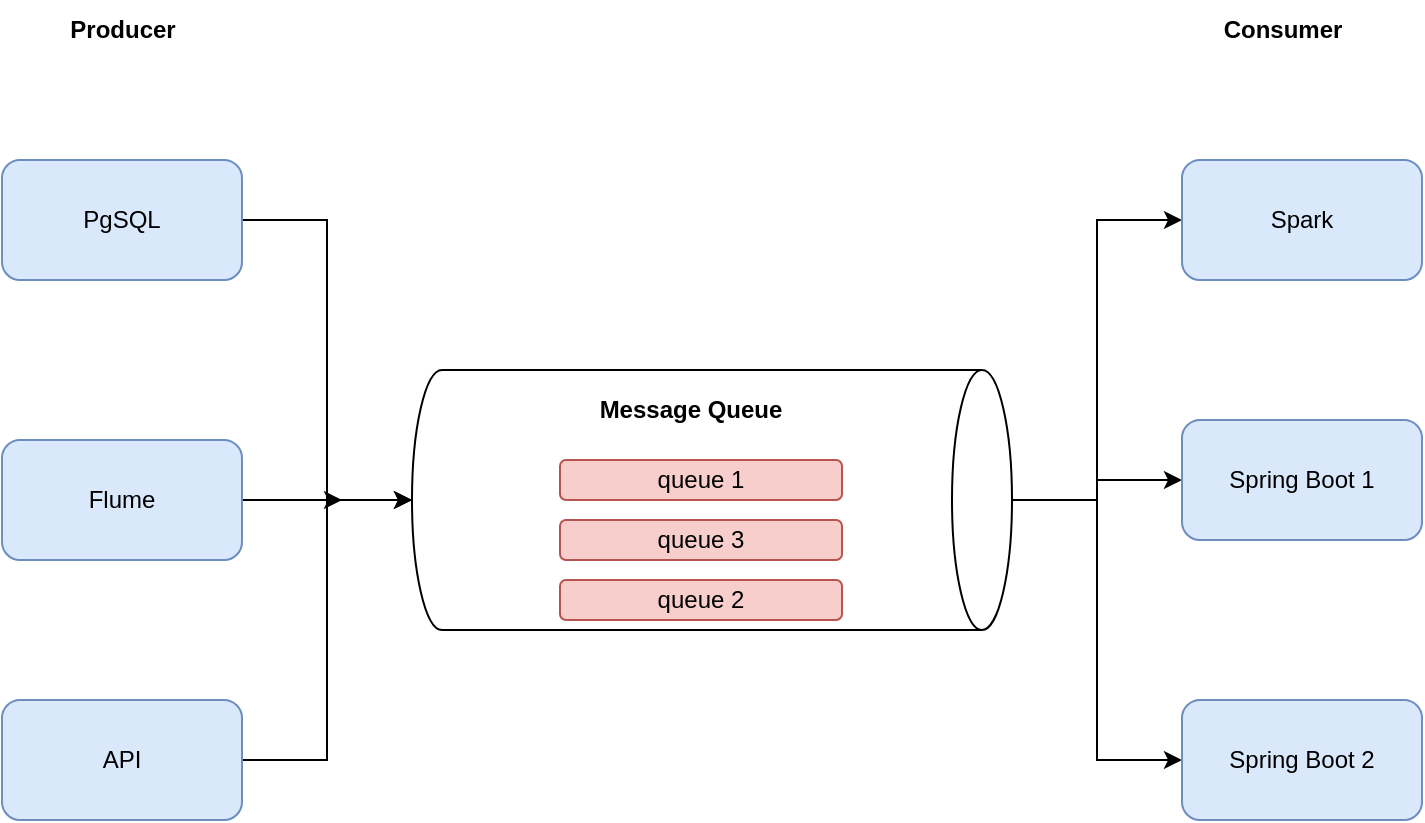 <mxfile version="20.2.7" type="github">
  <diagram id="8NPSMCzCiiRAJ7wZRFvI" name="第 1 页">
    <mxGraphModel dx="1338" dy="834" grid="1" gridSize="10" guides="1" tooltips="1" connect="1" arrows="1" fold="1" page="1" pageScale="1" pageWidth="827" pageHeight="1169" math="0" shadow="0">
      <root>
        <mxCell id="0" />
        <mxCell id="1" parent="0" />
        <mxCell id="GCgSAxmtCWEwhA5vh95y-15" style="edgeStyle=orthogonalEdgeStyle;rounded=0;orthogonalLoop=1;jettySize=auto;html=1;exitX=1;exitY=0.5;exitDx=0;exitDy=0;entryX=0.5;entryY=1;entryDx=0;entryDy=0;entryPerimeter=0;" edge="1" parent="1" source="GCgSAxmtCWEwhA5vh95y-1" target="GCgSAxmtCWEwhA5vh95y-4">
          <mxGeometry relative="1" as="geometry" />
        </mxCell>
        <mxCell id="GCgSAxmtCWEwhA5vh95y-1" value="PgSQL" style="rounded=1;whiteSpace=wrap;html=1;fillColor=#dae8fc;strokeColor=#6c8ebf;" vertex="1" parent="1">
          <mxGeometry x="70" y="220" width="120" height="60" as="geometry" />
        </mxCell>
        <mxCell id="GCgSAxmtCWEwhA5vh95y-16" style="edgeStyle=orthogonalEdgeStyle;rounded=0;orthogonalLoop=1;jettySize=auto;html=1;" edge="1" parent="1" source="GCgSAxmtCWEwhA5vh95y-2">
          <mxGeometry relative="1" as="geometry">
            <mxPoint x="240" y="390" as="targetPoint" />
          </mxGeometry>
        </mxCell>
        <mxCell id="GCgSAxmtCWEwhA5vh95y-2" value="Flume" style="rounded=1;whiteSpace=wrap;html=1;fillColor=#dae8fc;strokeColor=#6c8ebf;" vertex="1" parent="1">
          <mxGeometry x="70" y="360" width="120" height="60" as="geometry" />
        </mxCell>
        <mxCell id="GCgSAxmtCWEwhA5vh95y-17" style="edgeStyle=orthogonalEdgeStyle;rounded=0;orthogonalLoop=1;jettySize=auto;html=1;entryX=0.5;entryY=1;entryDx=0;entryDy=0;entryPerimeter=0;" edge="1" parent="1" source="GCgSAxmtCWEwhA5vh95y-3" target="GCgSAxmtCWEwhA5vh95y-4">
          <mxGeometry relative="1" as="geometry" />
        </mxCell>
        <mxCell id="GCgSAxmtCWEwhA5vh95y-3" value="API" style="rounded=1;whiteSpace=wrap;html=1;fillColor=#dae8fc;strokeColor=#6c8ebf;" vertex="1" parent="1">
          <mxGeometry x="70" y="490" width="120" height="60" as="geometry" />
        </mxCell>
        <mxCell id="GCgSAxmtCWEwhA5vh95y-18" style="edgeStyle=orthogonalEdgeStyle;rounded=0;orthogonalLoop=1;jettySize=auto;html=1;" edge="1" parent="1" source="GCgSAxmtCWEwhA5vh95y-4" target="GCgSAxmtCWEwhA5vh95y-10">
          <mxGeometry relative="1" as="geometry" />
        </mxCell>
        <mxCell id="GCgSAxmtCWEwhA5vh95y-19" style="edgeStyle=orthogonalEdgeStyle;rounded=0;orthogonalLoop=1;jettySize=auto;html=1;entryX=0;entryY=0.5;entryDx=0;entryDy=0;" edge="1" parent="1" source="GCgSAxmtCWEwhA5vh95y-4" target="GCgSAxmtCWEwhA5vh95y-9">
          <mxGeometry relative="1" as="geometry" />
        </mxCell>
        <mxCell id="GCgSAxmtCWEwhA5vh95y-20" style="edgeStyle=orthogonalEdgeStyle;rounded=0;orthogonalLoop=1;jettySize=auto;html=1;entryX=0;entryY=0.5;entryDx=0;entryDy=0;" edge="1" parent="1" source="GCgSAxmtCWEwhA5vh95y-4" target="GCgSAxmtCWEwhA5vh95y-12">
          <mxGeometry relative="1" as="geometry" />
        </mxCell>
        <mxCell id="GCgSAxmtCWEwhA5vh95y-4" value="" style="shape=cylinder3;whiteSpace=wrap;html=1;boundedLbl=1;backgroundOutline=1;size=15;rotation=90;" vertex="1" parent="1">
          <mxGeometry x="360" y="240" width="130" height="300" as="geometry" />
        </mxCell>
        <mxCell id="GCgSAxmtCWEwhA5vh95y-5" value="Message Queue" style="text;html=1;resizable=0;autosize=1;align=center;verticalAlign=middle;points=[];fillColor=none;strokeColor=none;rounded=0;fontStyle=1" vertex="1" parent="1">
          <mxGeometry x="359" y="330" width="110" height="30" as="geometry" />
        </mxCell>
        <mxCell id="GCgSAxmtCWEwhA5vh95y-6" value="queue 1" style="rounded=1;whiteSpace=wrap;html=1;fillColor=#f8cecc;strokeColor=#b85450;" vertex="1" parent="1">
          <mxGeometry x="349" y="370" width="141" height="20" as="geometry" />
        </mxCell>
        <mxCell id="GCgSAxmtCWEwhA5vh95y-7" value="queue 3" style="rounded=1;whiteSpace=wrap;html=1;fillColor=#f8cecc;strokeColor=#b85450;" vertex="1" parent="1">
          <mxGeometry x="349" y="400" width="141" height="20" as="geometry" />
        </mxCell>
        <mxCell id="GCgSAxmtCWEwhA5vh95y-8" value="queue 2" style="rounded=1;whiteSpace=wrap;html=1;fillColor=#f8cecc;strokeColor=#b85450;" vertex="1" parent="1">
          <mxGeometry x="349" y="430" width="141" height="20" as="geometry" />
        </mxCell>
        <mxCell id="GCgSAxmtCWEwhA5vh95y-9" value="Spark" style="rounded=1;whiteSpace=wrap;html=1;fillColor=#dae8fc;strokeColor=#6c8ebf;" vertex="1" parent="1">
          <mxGeometry x="660" y="220" width="120" height="60" as="geometry" />
        </mxCell>
        <mxCell id="GCgSAxmtCWEwhA5vh95y-10" value="Spring Boot 1" style="rounded=1;whiteSpace=wrap;html=1;fillColor=#dae8fc;strokeColor=#6c8ebf;" vertex="1" parent="1">
          <mxGeometry x="660" y="350" width="120" height="60" as="geometry" />
        </mxCell>
        <mxCell id="GCgSAxmtCWEwhA5vh95y-12" value="Spring Boot 2" style="rounded=1;whiteSpace=wrap;html=1;fillColor=#dae8fc;strokeColor=#6c8ebf;" vertex="1" parent="1">
          <mxGeometry x="660" y="490" width="120" height="60" as="geometry" />
        </mxCell>
        <mxCell id="GCgSAxmtCWEwhA5vh95y-13" value="Producer" style="text;html=1;resizable=0;autosize=1;align=center;verticalAlign=middle;points=[];fillColor=none;strokeColor=none;rounded=0;fontStyle=1" vertex="1" parent="1">
          <mxGeometry x="90" y="140" width="80" height="30" as="geometry" />
        </mxCell>
        <mxCell id="GCgSAxmtCWEwhA5vh95y-14" value="Consumer" style="text;html=1;resizable=0;autosize=1;align=center;verticalAlign=middle;points=[];fillColor=none;strokeColor=none;rounded=0;fontStyle=1" vertex="1" parent="1">
          <mxGeometry x="670" y="140" width="80" height="30" as="geometry" />
        </mxCell>
      </root>
    </mxGraphModel>
  </diagram>
</mxfile>
